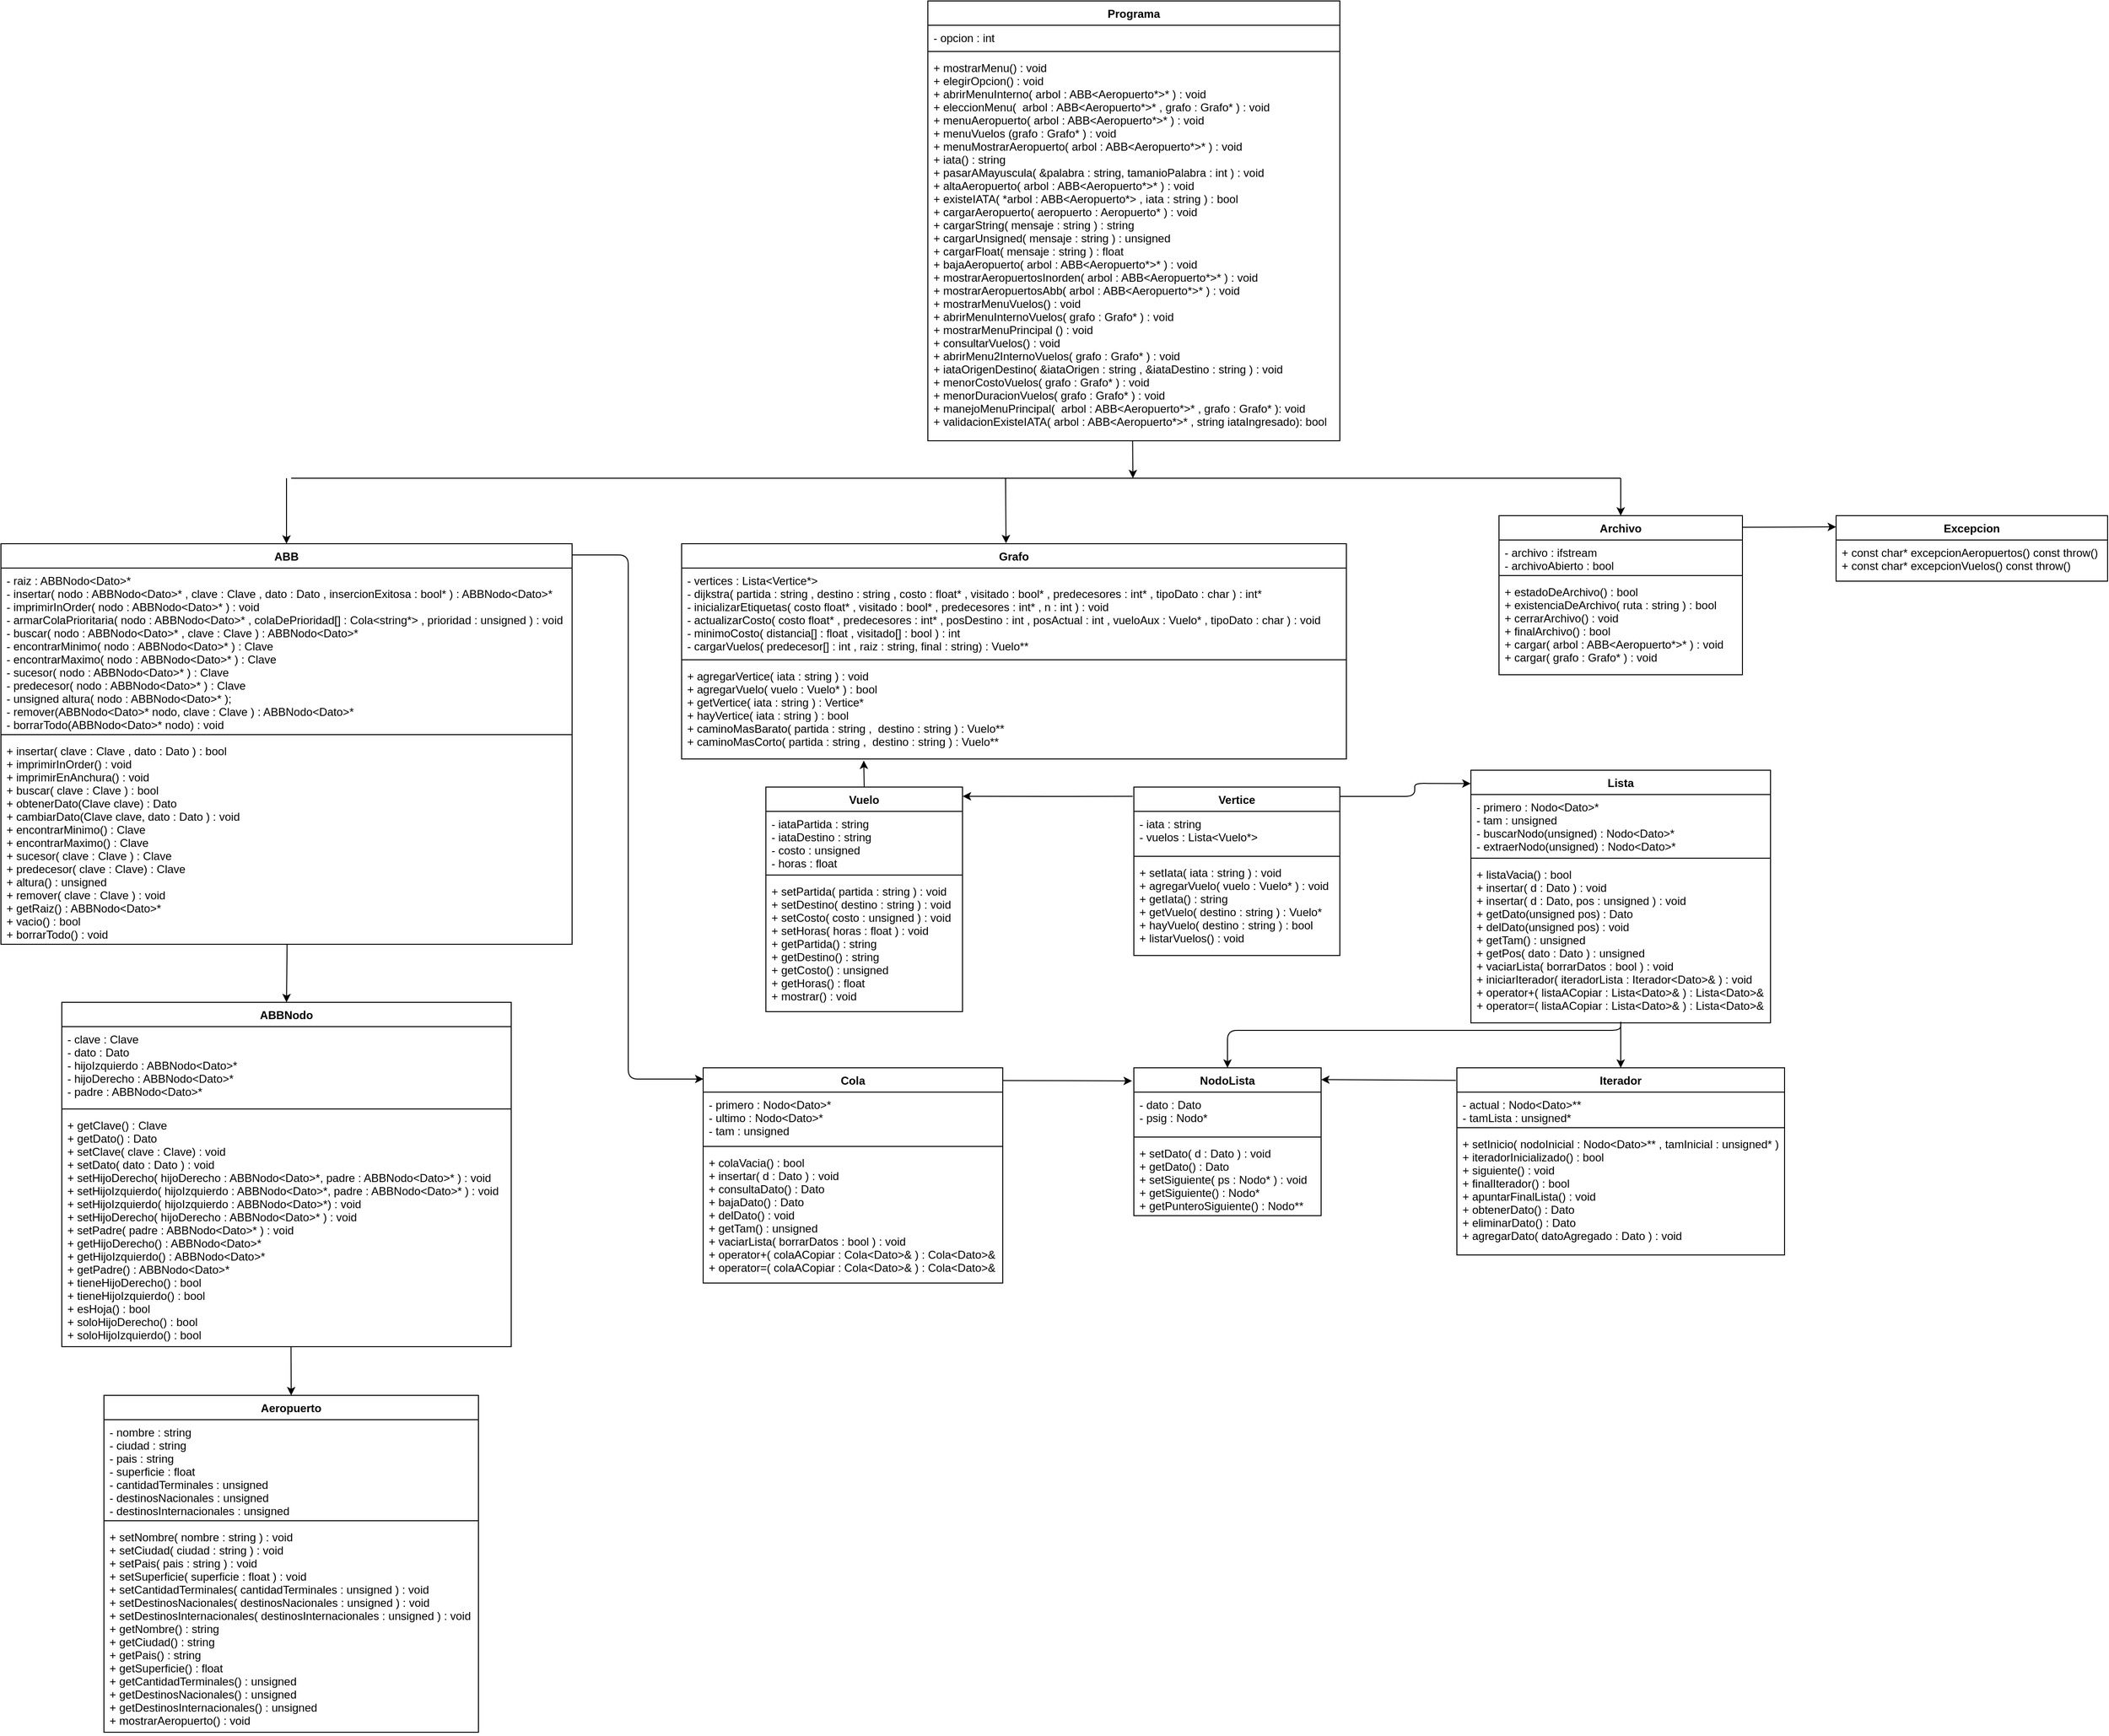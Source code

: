 <mxfile version="13.6.2" type="device"><diagram id="EdlmOmNtCArlToKHV2qx" name="Page-1"><mxGraphModel dx="3153" dy="1970" grid="1" gridSize="10" guides="1" tooltips="1" connect="1" arrows="1" fold="1" page="1" pageScale="1" pageWidth="827" pageHeight="1169" math="0" shadow="0"><root><mxCell id="0"/><mxCell id="1" parent="0"/><mxCell id="-41DYTBYO5RhcTY8JkM4-1" value="Archivo" style="swimlane;fontStyle=1;align=center;verticalAlign=top;childLayout=stackLayout;horizontal=1;startSize=26;horizontalStack=0;resizeParent=1;resizeParentMax=0;resizeLast=0;collapsible=1;marginBottom=0;" parent="1" vertex="1"><mxGeometry x="1610" y="610" width="260" height="170" as="geometry"><mxRectangle x="80" y="40" width="80" height="26" as="alternateBounds"/></mxGeometry></mxCell><mxCell id="-41DYTBYO5RhcTY8JkM4-2" value="- archivo : ifstream&#10;- archivoAbierto : bool" style="text;strokeColor=none;fillColor=none;align=left;verticalAlign=top;spacingLeft=4;spacingRight=4;overflow=hidden;rotatable=0;points=[[0,0.5],[1,0.5]];portConstraint=eastwest;" parent="-41DYTBYO5RhcTY8JkM4-1" vertex="1"><mxGeometry y="26" width="260" height="34" as="geometry"/></mxCell><mxCell id="-41DYTBYO5RhcTY8JkM4-3" value="" style="line;strokeWidth=1;fillColor=none;align=left;verticalAlign=middle;spacingTop=-1;spacingLeft=3;spacingRight=3;rotatable=0;labelPosition=right;points=[];portConstraint=eastwest;" parent="-41DYTBYO5RhcTY8JkM4-1" vertex="1"><mxGeometry y="60" width="260" height="8" as="geometry"/></mxCell><mxCell id="-41DYTBYO5RhcTY8JkM4-4" value="+ estadoDeArchivo() : bool &#10;+ existenciaDeArchivo( ruta : string ) : bool &#10;+ cerrarArchivo() : void &#10;+ finalArchivo() : bool &#10;+ cargar( arbol : ABB&lt;Aeropuerto*&gt;* ) : void &#10;+ cargar( grafo : Grafo* ) : void " style="text;strokeColor=none;fillColor=none;align=left;verticalAlign=top;spacingLeft=4;spacingRight=4;overflow=hidden;rotatable=0;points=[[0,0.5],[1,0.5]];portConstraint=eastwest;" parent="-41DYTBYO5RhcTY8JkM4-1" vertex="1"><mxGeometry y="68" width="260" height="102" as="geometry"/></mxCell><mxCell id="-41DYTBYO5RhcTY8JkM4-13" value="Vuelo" style="swimlane;fontStyle=1;align=center;verticalAlign=top;childLayout=stackLayout;horizontal=1;startSize=26;horizontalStack=0;resizeParent=1;resizeParentMax=0;resizeLast=0;collapsible=1;marginBottom=0;" parent="1" vertex="1"><mxGeometry x="827" y="900" width="210" height="240" as="geometry"/></mxCell><mxCell id="-41DYTBYO5RhcTY8JkM4-14" value="- iataPartida : string&#10;- iataDestino : string&#10;- costo : unsigned&#10;- horas : float" style="text;strokeColor=none;fillColor=none;align=left;verticalAlign=top;spacingLeft=4;spacingRight=4;overflow=hidden;rotatable=0;points=[[0,0.5],[1,0.5]];portConstraint=eastwest;" parent="-41DYTBYO5RhcTY8JkM4-13" vertex="1"><mxGeometry y="26" width="210" height="64" as="geometry"/></mxCell><mxCell id="-41DYTBYO5RhcTY8JkM4-15" value="" style="line;strokeWidth=1;fillColor=none;align=left;verticalAlign=middle;spacingTop=-1;spacingLeft=3;spacingRight=3;rotatable=0;labelPosition=right;points=[];portConstraint=eastwest;" parent="-41DYTBYO5RhcTY8JkM4-13" vertex="1"><mxGeometry y="90" width="210" height="8" as="geometry"/></mxCell><mxCell id="-41DYTBYO5RhcTY8JkM4-16" value="+ setPartida( partida : string ) : void&#10;+ setDestino( destino : string ) : void&#10;+ setCosto( costo : unsigned ) : void&#10;+ setHoras( horas : float ) : void&#10;+ getPartida() : string&#10;+ getDestino() : string&#10;+ getCosto() : unsigned&#10;+ getHoras() : float&#10;+ mostrar() : void" style="text;strokeColor=none;fillColor=none;align=left;verticalAlign=top;spacingLeft=4;spacingRight=4;overflow=hidden;rotatable=0;points=[[0,0.5],[1,0.5]];portConstraint=eastwest;" parent="-41DYTBYO5RhcTY8JkM4-13" vertex="1"><mxGeometry y="98" width="210" height="142" as="geometry"/></mxCell><mxCell id="-41DYTBYO5RhcTY8JkM4-166" value="Grafo" style="swimlane;fontStyle=1;align=center;verticalAlign=top;childLayout=stackLayout;horizontal=1;startSize=26;horizontalStack=0;resizeParent=1;resizeParentMax=0;resizeLast=0;collapsible=1;marginBottom=0;" parent="1" vertex="1"><mxGeometry x="737" y="640" width="710" height="230" as="geometry"><mxRectangle x="740" y="670" width="60" height="26" as="alternateBounds"/></mxGeometry></mxCell><mxCell id="-41DYTBYO5RhcTY8JkM4-167" value="- vertices : Lista&lt;Vertice*&gt;&#10;- dijkstra( partida : string , destino : string , costo : float* , visitado : bool* , predecesores : int* , tipoDato : char ) : int*&#10;- inicializarEtiquetas( costo float* , visitado : bool* , predecesores : int* , n : int ) : void&#10;- actualizarCosto( costo float* , predecesores : int* , posDestino : int , posActual : int , vueloAux : Vuelo* , tipoDato : char ) : void&#10;- minimoCosto( distancia[] : float , visitado[] : bool ) : int&#10;- cargarVuelos( predecesor[] : int , raiz : string, final : string) : Vuelo**" style="text;strokeColor=none;fillColor=none;align=left;verticalAlign=top;spacingLeft=4;spacingRight=4;overflow=hidden;rotatable=0;points=[[0,0.5],[1,0.5]];portConstraint=eastwest;" parent="-41DYTBYO5RhcTY8JkM4-166" vertex="1"><mxGeometry y="26" width="710" height="94" as="geometry"/></mxCell><mxCell id="-41DYTBYO5RhcTY8JkM4-168" value="" style="line;strokeWidth=1;fillColor=none;align=left;verticalAlign=middle;spacingTop=-1;spacingLeft=3;spacingRight=3;rotatable=0;labelPosition=right;points=[];portConstraint=eastwest;" parent="-41DYTBYO5RhcTY8JkM4-166" vertex="1"><mxGeometry y="120" width="710" height="8" as="geometry"/></mxCell><mxCell id="-41DYTBYO5RhcTY8JkM4-169" value="+ agregarVertice( iata : string ) : void&#10;+ agregarVuelo( vuelo : Vuelo* ) : bool&#10;+ getVertice( iata : string ) : Vertice*&#10;+ hayVertice( iata : string ) : bool&#10;+ caminoMasBarato( partida : string ,  destino : string ) : Vuelo**&#10;+ caminoMasCorto( partida : string ,  destino : string ) : Vuelo**" style="text;strokeColor=none;fillColor=none;align=left;verticalAlign=top;spacingLeft=4;spacingRight=4;overflow=hidden;rotatable=0;points=[[0,0.5],[1,0.5]];portConstraint=eastwest;" parent="-41DYTBYO5RhcTY8JkM4-166" vertex="1"><mxGeometry y="128" width="710" height="102" as="geometry"/></mxCell><mxCell id="-41DYTBYO5RhcTY8JkM4-178" value="Excepcion" style="swimlane;fontStyle=1;align=center;verticalAlign=top;childLayout=stackLayout;horizontal=1;startSize=26;horizontalStack=0;resizeParent=1;resizeParentMax=0;resizeLast=0;collapsible=1;marginBottom=0;" parent="1" vertex="1"><mxGeometry x="1970" y="610" width="290" height="70" as="geometry"/></mxCell><mxCell id="-41DYTBYO5RhcTY8JkM4-181" value="+ const char* excepcionAeropuertos() const throw()&#10;+ const char* excepcionVuelos() const throw()" style="text;strokeColor=none;fillColor=none;align=left;verticalAlign=top;spacingLeft=4;spacingRight=4;overflow=hidden;rotatable=0;points=[[0,0.5],[1,0.5]];portConstraint=eastwest;" parent="-41DYTBYO5RhcTY8JkM4-178" vertex="1"><mxGeometry y="26" width="290" height="44" as="geometry"/></mxCell><mxCell id="-41DYTBYO5RhcTY8JkM4-17" value="Programa" style="swimlane;fontStyle=1;align=center;verticalAlign=top;childLayout=stackLayout;horizontal=1;startSize=26;horizontalStack=0;resizeParent=1;resizeParentMax=0;resizeLast=0;collapsible=1;marginBottom=0;" parent="1" vertex="1"><mxGeometry x="1000" y="60" width="440" height="470" as="geometry"/></mxCell><mxCell id="-41DYTBYO5RhcTY8JkM4-18" value="- opcion : int" style="text;strokeColor=none;fillColor=none;align=left;verticalAlign=top;spacingLeft=4;spacingRight=4;overflow=hidden;rotatable=0;points=[[0,0.5],[1,0.5]];portConstraint=eastwest;" parent="-41DYTBYO5RhcTY8JkM4-17" vertex="1"><mxGeometry y="26" width="440" height="24" as="geometry"/></mxCell><mxCell id="-41DYTBYO5RhcTY8JkM4-19" value="" style="line;strokeWidth=1;fillColor=none;align=left;verticalAlign=middle;spacingTop=-1;spacingLeft=3;spacingRight=3;rotatable=0;labelPosition=right;points=[];portConstraint=eastwest;" parent="-41DYTBYO5RhcTY8JkM4-17" vertex="1"><mxGeometry y="50" width="440" height="8" as="geometry"/></mxCell><mxCell id="-41DYTBYO5RhcTY8JkM4-20" value="+ mostrarMenu() : void &#10;+ elegirOpcion() : void &#10;+ abrirMenuInterno( arbol : ABB&lt;Aeropuerto*&gt;* ) : void &#10;+ eleccionMenu(  arbol : ABB&lt;Aeropuerto*&gt;* , grafo : Grafo* ) : void &#10;+ menuAeropuerto( arbol : ABB&lt;Aeropuerto*&gt;* ) : void &#10;+ menuVuelos (grafo : Grafo* ) : void &#10;+ menuMostrarAeropuerto( arbol : ABB&lt;Aeropuerto*&gt;* ) : void &#10;+ iata() : string&#10;+ pasarAMayuscula( &amp;palabra : string, tamanioPalabra : int ) : void &#10;+ altaAeropuerto( arbol : ABB&lt;Aeropuerto*&gt;* ) : void &#10;+ existeIATA( *arbol : ABB&lt;Aeropuerto*&gt; , iata : string ) : bool&#10;+ cargarAeropuerto( aeropuerto : Aeropuerto* ) : void &#10;+ cargarString( mensaje : string ) : string &#10;+ cargarUnsigned( mensaje : string ) : unsigned &#10;+ cargarFloat( mensaje : string ) : float &#10;+ bajaAeropuerto( arbol : ABB&lt;Aeropuerto*&gt;* ) : void &#10;+ mostrarAeropuertosInorden( arbol : ABB&lt;Aeropuerto*&gt;* ) : void &#10;+ mostrarAeropuertosAbb( arbol : ABB&lt;Aeropuerto*&gt;* ) : void &#10;+ mostrarMenuVuelos() : void &#10;+ abrirMenuInternoVuelos( grafo : Grafo* ) : void &#10;+ mostrarMenuPrincipal () : void &#10;+ consultarVuelos() : void &#10;+ abrirMenu2InternoVuelos( grafo : Grafo* ) : void &#10;+ iataOrigenDestino( &amp;iataOrigen : string , &amp;iataDestino : string ) : void &#10;+ menorCostoVuelos( grafo : Grafo* ) : void &#10;+ menorDuracionVuelos( grafo : Grafo* ) : void &#10;+ manejoMenuPrincipal(  arbol : ABB&lt;Aeropuerto*&gt;* , grafo : Grafo* ): void&#10;+ validacionExisteIATA( arbol : ABB&lt;Aeropuerto*&gt;* , string iataIngresado): bool" style="text;strokeColor=none;fillColor=none;align=left;verticalAlign=top;spacingLeft=4;spacingRight=4;overflow=hidden;rotatable=0;points=[[0,0.5],[1,0.5]];portConstraint=eastwest;" parent="-41DYTBYO5RhcTY8JkM4-17" vertex="1"><mxGeometry y="58" width="440" height="412" as="geometry"/></mxCell><mxCell id="-41DYTBYO5RhcTY8JkM4-174" value="ABBNodo" style="swimlane;fontStyle=1;align=center;verticalAlign=top;childLayout=stackLayout;horizontal=1;startSize=26;horizontalStack=0;resizeParent=1;resizeParentMax=0;resizeLast=0;collapsible=1;marginBottom=0;" parent="1" vertex="1"><mxGeometry x="75" y="1130" width="480" height="368" as="geometry"/></mxCell><mxCell id="-41DYTBYO5RhcTY8JkM4-175" value="- clave : Clave&#10;- dato : Dato&#10;- hijoIzquierdo : ABBNodo&lt;Dato&gt;*&#10;- hijoDerecho : ABBNodo&lt;Dato&gt;*&#10;- padre : ABBNodo&lt;Dato&gt;*" style="text;strokeColor=none;fillColor=none;align=left;verticalAlign=top;spacingLeft=4;spacingRight=4;overflow=hidden;rotatable=0;points=[[0,0.5],[1,0.5]];portConstraint=eastwest;" parent="-41DYTBYO5RhcTY8JkM4-174" vertex="1"><mxGeometry y="26" width="480" height="84" as="geometry"/></mxCell><mxCell id="-41DYTBYO5RhcTY8JkM4-176" value="" style="line;strokeWidth=1;fillColor=none;align=left;verticalAlign=middle;spacingTop=-1;spacingLeft=3;spacingRight=3;rotatable=0;labelPosition=right;points=[];portConstraint=eastwest;" parent="-41DYTBYO5RhcTY8JkM4-174" vertex="1"><mxGeometry y="110" width="480" height="8" as="geometry"/></mxCell><mxCell id="-41DYTBYO5RhcTY8JkM4-177" value="+ getClave() : Clave&#10;+ getDato() : Dato&#10;+ setClave( clave : Clave) : void&#10;+ setDato( dato : Dato ) : void&#10;+ setHijoDerecho( hijoDerecho : ABBNodo&lt;Dato&gt;*, padre : ABBNodo&lt;Dato&gt;* ) : void&#10;+ setHijoIzquierdo( hijoIzquierdo : ABBNodo&lt;Dato&gt;*, padre : ABBNodo&lt;Dato&gt;* ) : void&#10;+ setHijoIzquierdo( hijoIzquierdo : ABBNodo&lt;Dato&gt;*) : void&#10;+ setHijoDerecho( hijoDerecho : ABBNodo&lt;Dato&gt;* ) : void&#10;+ setPadre( padre : ABBNodo&lt;Dato&gt;* ) : void&#10;+ getHijoDerecho() : ABBNodo&lt;Dato&gt;*&#10;+ getHijoIzquierdo() : ABBNodo&lt;Dato&gt;*&#10;+ getPadre() : ABBNodo&lt;Dato&gt;*&#10;+ tieneHijoDerecho() : bool &#10;+ tieneHijoIzquierdo() : bool &#10;+ esHoja() : bool &#10;+ soloHijoDerecho() : bool &#10;+ soloHijoIzquierdo() : bool " style="text;strokeColor=none;fillColor=none;align=left;verticalAlign=top;spacingLeft=4;spacingRight=4;overflow=hidden;rotatable=0;points=[[0,0.5],[1,0.5]];portConstraint=eastwest;" parent="-41DYTBYO5RhcTY8JkM4-174" vertex="1"><mxGeometry y="118" width="480" height="250" as="geometry"/></mxCell><mxCell id="-41DYTBYO5RhcTY8JkM4-170" value="ABB" style="swimlane;fontStyle=1;align=center;verticalAlign=top;childLayout=stackLayout;horizontal=1;startSize=26;horizontalStack=0;resizeParent=1;resizeParentMax=0;resizeLast=0;collapsible=1;marginBottom=0;" parent="1" vertex="1"><mxGeometry x="10" y="640" width="610" height="428" as="geometry"/></mxCell><mxCell id="-41DYTBYO5RhcTY8JkM4-171" value="- raiz : ABBNodo&lt;Dato&gt;* &#10;- insertar( nodo : ABBNodo&lt;Dato&gt;* , clave : Clave , dato : Dato , insercionExitosa : bool* ) : ABBNodo&lt;Dato&gt;* &#10;- imprimirInOrder( nodo : ABBNodo&lt;Dato&gt;* ) : void &#10;- armarColaPrioritaria( nodo : ABBNodo&lt;Dato&gt;* , colaDePrioridad[] : Cola&lt;string*&gt; , prioridad : unsigned ) : void &#10;- buscar( nodo : ABBNodo&lt;Dato&gt;* , clave : Clave ) : ABBNodo&lt;Dato&gt;*&#10;- encontrarMinimo( nodo : ABBNodo&lt;Dato&gt;* ) : Clave &#10;- encontrarMaximo( nodo : ABBNodo&lt;Dato&gt;* ) : Clave &#10;- sucesor( nodo : ABBNodo&lt;Dato&gt;* ) : Clave &#10;- predecesor( nodo : ABBNodo&lt;Dato&gt;* ) : Clave &#10;- unsigned altura( nodo : ABBNodo&lt;Dato&gt;* );&#10;- remover(ABBNodo&lt;Dato&gt;* nodo, clave : Clave ) : ABBNodo&lt;Dato&gt;* &#10;- borrarTodo(ABBNodo&lt;Dato&gt;* nodo) : void " style="text;strokeColor=none;fillColor=none;align=left;verticalAlign=top;spacingLeft=4;spacingRight=4;overflow=hidden;rotatable=0;points=[[0,0.5],[1,0.5]];portConstraint=eastwest;" parent="-41DYTBYO5RhcTY8JkM4-170" vertex="1"><mxGeometry y="26" width="610" height="174" as="geometry"/></mxCell><mxCell id="-41DYTBYO5RhcTY8JkM4-172" value="" style="line;strokeWidth=1;fillColor=none;align=left;verticalAlign=middle;spacingTop=-1;spacingLeft=3;spacingRight=3;rotatable=0;labelPosition=right;points=[];portConstraint=eastwest;" parent="-41DYTBYO5RhcTY8JkM4-170" vertex="1"><mxGeometry y="200" width="610" height="8" as="geometry"/></mxCell><mxCell id="-41DYTBYO5RhcTY8JkM4-173" value="+ insertar( clave : Clave , dato : Dato ) : bool&#10;+ imprimirInOrder() : void &#10;+ imprimirEnAnchura() : void &#10;+ buscar( clave : Clave ) : bool&#10;+ obtenerDato(Clave clave) : Dato &#10;+ cambiarDato(Clave clave, dato : Dato ) : void &#10;+ encontrarMinimo() : Clave &#10;+ encontrarMaximo() : Clave &#10;+ sucesor( clave : Clave ) : Clave &#10;+ predecesor( clave : Clave) : Clave &#10;+ altura() : unsigned &#10;+ remover( clave : Clave ) : void &#10;+ getRaiz() : ABBNodo&lt;Dato&gt;*&#10;+ vacio() : bool&#10;+ borrarTodo() : void " style="text;strokeColor=none;fillColor=none;align=left;verticalAlign=top;spacingLeft=4;spacingRight=4;overflow=hidden;rotatable=0;points=[[0,0.5],[1,0.5]];portConstraint=eastwest;" parent="-41DYTBYO5RhcTY8JkM4-170" vertex="1"><mxGeometry y="208" width="610" height="220" as="geometry"/></mxCell><mxCell id="-41DYTBYO5RhcTY8JkM4-9" value="Aeropuerto" style="swimlane;fontStyle=1;align=center;verticalAlign=top;childLayout=stackLayout;horizontal=1;startSize=26;horizontalStack=0;resizeParent=1;resizeParentMax=0;resizeLast=0;collapsible=1;marginBottom=0;" parent="1" vertex="1"><mxGeometry x="120" y="1550" width="400" height="360" as="geometry"/></mxCell><mxCell id="-41DYTBYO5RhcTY8JkM4-10" value="- nombre : string&#10;- ciudad : string&#10;- pais : string&#10;- superficie : float&#10;- cantidadTerminales : unsigned&#10;- destinosNacionales : unsigned&#10;- destinosInternacionales : unsigned" style="text;strokeColor=none;fillColor=none;align=left;verticalAlign=top;spacingLeft=4;spacingRight=4;overflow=hidden;rotatable=0;points=[[0,0.5],[1,0.5]];portConstraint=eastwest;" parent="-41DYTBYO5RhcTY8JkM4-9" vertex="1"><mxGeometry y="26" width="400" height="104" as="geometry"/></mxCell><mxCell id="-41DYTBYO5RhcTY8JkM4-11" value="" style="line;strokeWidth=1;fillColor=none;align=left;verticalAlign=middle;spacingTop=-1;spacingLeft=3;spacingRight=3;rotatable=0;labelPosition=right;points=[];portConstraint=eastwest;" parent="-41DYTBYO5RhcTY8JkM4-9" vertex="1"><mxGeometry y="130" width="400" height="8" as="geometry"/></mxCell><mxCell id="-41DYTBYO5RhcTY8JkM4-12" value="+ setNombre( nombre : string ) : void &#10;+ setCiudad( ciudad : string ) : void &#10;+ setPais( pais : string ) : void &#10;+ setSuperficie( superficie : float ) : void &#10;+ setCantidadTerminales( cantidadTerminales : unsigned ) : void &#10;+ setDestinosNacionales( destinosNacionales : unsigned ) : void &#10;+ setDestinosInternacionales( destinosInternacionales : unsigned ) : void &#10;+ getNombre() : string &#10;+ getCiudad() : string &#10;+ getPais() : string &#10;+ getSuperficie() : float &#10;+ getCantidadTerminales() : unsigned &#10;+ getDestinosNacionales() : unsigned &#10;+ getDestinosInternacionales() : unsigned &#10;+ mostrarAeropuerto() : void" style="text;strokeColor=none;fillColor=none;align=left;verticalAlign=top;spacingLeft=4;spacingRight=4;overflow=hidden;rotatable=0;points=[[0,0.5],[1,0.5]];portConstraint=eastwest;spacingTop=0;" parent="-41DYTBYO5RhcTY8JkM4-9" vertex="1"><mxGeometry y="138" width="400" height="222" as="geometry"/></mxCell><mxCell id="-41DYTBYO5RhcTY8JkM4-199" value="" style="endArrow=classic;html=1;exitX=0.5;exitY=0;exitDx=0;exitDy=0;entryX=0.274;entryY=1.017;entryDx=0;entryDy=0;entryPerimeter=0;" parent="1" source="-41DYTBYO5RhcTY8JkM4-13" target="-41DYTBYO5RhcTY8JkM4-169" edge="1"><mxGeometry width="50" height="50" relative="1" as="geometry"><mxPoint x="850" y="870" as="sourcePoint"/><mxPoint x="900" y="820" as="targetPoint"/></mxGeometry></mxCell><mxCell id="-41DYTBYO5RhcTY8JkM4-201" value="" style="endArrow=classic;html=1;entryX=0.5;entryY=0;entryDx=0;entryDy=0;exitX=0.51;exitY=0.999;exitDx=0;exitDy=0;exitPerimeter=0;" parent="1" source="-41DYTBYO5RhcTY8JkM4-177" target="-41DYTBYO5RhcTY8JkM4-9" edge="1"><mxGeometry width="50" height="50" relative="1" as="geometry"><mxPoint x="314" y="1500" as="sourcePoint"/><mxPoint x="316" y="1500" as="targetPoint"/></mxGeometry></mxCell><mxCell id="-41DYTBYO5RhcTY8JkM4-203" value="" style="endArrow=none;html=1;" parent="1" edge="1"><mxGeometry width="50" height="50" relative="1" as="geometry"><mxPoint x="320" y="570" as="sourcePoint"/><mxPoint x="1740" y="570" as="targetPoint"/></mxGeometry></mxCell><mxCell id="-41DYTBYO5RhcTY8JkM4-204" value="" style="endArrow=classic;html=1;exitX=0.497;exitY=1;exitDx=0;exitDy=0;exitPerimeter=0;" parent="1" source="-41DYTBYO5RhcTY8JkM4-20" edge="1"><mxGeometry width="50" height="50" relative="1" as="geometry"><mxPoint x="1370" y="830" as="sourcePoint"/><mxPoint x="1219" y="570" as="targetPoint"/></mxGeometry></mxCell><mxCell id="-41DYTBYO5RhcTY8JkM4-205" value="" style="endArrow=classic;html=1;entryX=0.5;entryY=0;entryDx=0;entryDy=0;" parent="1" target="-41DYTBYO5RhcTY8JkM4-170" edge="1"><mxGeometry width="50" height="50" relative="1" as="geometry"><mxPoint x="315" y="570" as="sourcePoint"/><mxPoint x="1120" y="360" as="targetPoint"/></mxGeometry></mxCell><mxCell id="-41DYTBYO5RhcTY8JkM4-206" value="" style="endArrow=classic;html=1;" parent="1" target="-41DYTBYO5RhcTY8JkM4-1" edge="1"><mxGeometry width="50" height="50" relative="1" as="geometry"><mxPoint x="1740" y="570" as="sourcePoint"/><mxPoint x="1800" y="650" as="targetPoint"/></mxGeometry></mxCell><mxCell id="-41DYTBYO5RhcTY8JkM4-207" value="" style="endArrow=classic;html=1;entryX=0.488;entryY=-0.002;entryDx=0;entryDy=0;entryPerimeter=0;" parent="1" target="-41DYTBYO5RhcTY8JkM4-166" edge="1"><mxGeometry width="50" height="50" relative="1" as="geometry"><mxPoint x="1083" y="570" as="sourcePoint"/><mxPoint x="325.0" y="650" as="targetPoint"/><Array as="points"/></mxGeometry></mxCell><mxCell id="-41DYTBYO5RhcTY8JkM4-194" value="Vertice" style="swimlane;fontStyle=1;align=center;verticalAlign=top;childLayout=stackLayout;horizontal=1;startSize=26;horizontalStack=0;resizeParent=1;resizeParentMax=0;resizeLast=0;collapsible=1;marginBottom=0;" parent="1" vertex="1"><mxGeometry x="1220" y="900" width="220" height="180" as="geometry"/></mxCell><mxCell id="-41DYTBYO5RhcTY8JkM4-195" value="- iata : string&#10;- vuelos : Lista&lt;Vuelo*&gt;" style="text;strokeColor=none;fillColor=none;align=left;verticalAlign=top;spacingLeft=4;spacingRight=4;overflow=hidden;rotatable=0;points=[[0,0.5],[1,0.5]];portConstraint=eastwest;" parent="-41DYTBYO5RhcTY8JkM4-194" vertex="1"><mxGeometry y="26" width="220" height="44" as="geometry"/></mxCell><mxCell id="-41DYTBYO5RhcTY8JkM4-196" value="" style="line;strokeWidth=1;fillColor=none;align=left;verticalAlign=middle;spacingTop=-1;spacingLeft=3;spacingRight=3;rotatable=0;labelPosition=right;points=[];portConstraint=eastwest;" parent="-41DYTBYO5RhcTY8JkM4-194" vertex="1"><mxGeometry y="70" width="220" height="8" as="geometry"/></mxCell><mxCell id="-41DYTBYO5RhcTY8JkM4-197" value="+ setIata( iata : string ) : void&#10;+ agregarVuelo( vuelo : Vuelo* ) : void&#10;+ getIata() : string&#10;+ getVuelo( destino : string ) : Vuelo*&#10;+ hayVuelo( destino : string ) : bool&#10;+ listarVuelos() : void" style="text;strokeColor=none;fillColor=none;align=left;verticalAlign=top;spacingLeft=4;spacingRight=4;overflow=hidden;rotatable=0;points=[[0,0.5],[1,0.5]];portConstraint=eastwest;" parent="-41DYTBYO5RhcTY8JkM4-194" vertex="1"><mxGeometry y="78" width="220" height="102" as="geometry"/></mxCell><mxCell id="-41DYTBYO5RhcTY8JkM4-213" value="" style="endArrow=classic;html=1;exitX=-0.003;exitY=0.067;exitDx=0;exitDy=0;exitPerimeter=0;entryX=1;entryY=0.08;entryDx=0;entryDy=0;entryPerimeter=0;" parent="1" source="-41DYTBYO5RhcTY8JkM4-182" target="-41DYTBYO5RhcTY8JkM4-190" edge="1"><mxGeometry width="50" height="50" relative="1" as="geometry"><mxPoint x="1730" y="1160" as="sourcePoint"/><mxPoint x="1420" y="1211" as="targetPoint"/></mxGeometry></mxCell><mxCell id="-41DYTBYO5RhcTY8JkM4-218" value="" style="endArrow=classic;html=1;entryX=0.5;entryY=0;entryDx=0;entryDy=0;exitX=0.5;exitY=0.993;exitDx=0;exitDy=0;exitPerimeter=0;" parent="1" source="-41DYTBYO5RhcTY8JkM4-189" target="-41DYTBYO5RhcTY8JkM4-190" edge="1"><mxGeometry width="50" height="50" relative="1" as="geometry"><mxPoint x="1492" y="1143" as="sourcePoint"/><mxPoint x="1540" y="1140" as="targetPoint"/><Array as="points"><mxPoint x="1740" y="1160"/><mxPoint x="1320" y="1160"/></Array></mxGeometry></mxCell><mxCell id="-41DYTBYO5RhcTY8JkM4-219" value="" style="endArrow=classic;html=1;entryX=1.001;entryY=0.041;entryDx=0;entryDy=0;entryPerimeter=0;exitX=-0.005;exitY=0.055;exitDx=0;exitDy=0;exitPerimeter=0;" parent="1" source="-41DYTBYO5RhcTY8JkM4-194" target="-41DYTBYO5RhcTY8JkM4-13" edge="1"><mxGeometry width="50" height="50" relative="1" as="geometry"><mxPoint x="1180" y="914" as="sourcePoint"/><mxPoint x="1090" y="870" as="targetPoint"/><Array as="points"><mxPoint x="1140" y="910"/></Array></mxGeometry></mxCell><mxCell id="-41DYTBYO5RhcTY8JkM4-223" value="" style="endArrow=classic;html=1;entryX=-0.001;entryY=0.053;entryDx=0;entryDy=0;entryPerimeter=0;" parent="1" edge="1" target="-41DYTBYO5RhcTY8JkM4-186"><mxGeometry width="50" height="50" relative="1" as="geometry"><mxPoint x="1440" y="910" as="sourcePoint"/><mxPoint x="1580" y="910" as="targetPoint"/><Array as="points"><mxPoint x="1520" y="910"/><mxPoint x="1520" y="896"/></Array></mxGeometry></mxCell><mxCell id="-41DYTBYO5RhcTY8JkM4-224" value="" style="endArrow=classic;html=1;exitX=0.5;exitY=1;exitDx=0;exitDy=0;entryX=0.5;entryY=0;entryDx=0;entryDy=0;" parent="1" source="-41DYTBYO5RhcTY8JkM4-186" target="-41DYTBYO5RhcTY8JkM4-182" edge="1"><mxGeometry width="50" height="50" relative="1" as="geometry"><mxPoint x="1550" y="1150" as="sourcePoint"/><mxPoint x="1740" y="1190" as="targetPoint"/></mxGeometry></mxCell><mxCell id="-41DYTBYO5RhcTY8JkM4-225" value="" style="endArrow=classic;html=1;exitX=0.999;exitY=0.059;exitDx=0;exitDy=0;exitPerimeter=0;" parent="1" source="-41DYTBYO5RhcTY8JkM4-208" edge="1"><mxGeometry width="50" height="50" relative="1" as="geometry"><mxPoint x="1140" y="1270" as="sourcePoint"/><mxPoint x="1218" y="1214" as="targetPoint"/></mxGeometry></mxCell><mxCell id="-41DYTBYO5RhcTY8JkM4-226" value="" style="endArrow=classic;html=1;entryX=0.001;entryY=0.052;entryDx=0;entryDy=0;exitX=1;exitY=0.028;exitDx=0;exitDy=0;exitPerimeter=0;entryPerimeter=0;" parent="1" source="-41DYTBYO5RhcTY8JkM4-170" target="-41DYTBYO5RhcTY8JkM4-208" edge="1"><mxGeometry width="50" height="50" relative="1" as="geometry"><mxPoint x="620" y="700" as="sourcePoint"/><mxPoint x="670" y="650" as="targetPoint"/><Array as="points"><mxPoint x="680" y="652"/><mxPoint x="680" y="1212"/></Array></mxGeometry></mxCell><mxCell id="-41DYTBYO5RhcTY8JkM4-200" value="" style="endArrow=classic;html=1;entryX=0.5;entryY=0;entryDx=0;entryDy=0;exitX=0.501;exitY=1.001;exitDx=0;exitDy=0;exitPerimeter=0;" parent="1" source="-41DYTBYO5RhcTY8JkM4-173" target="-41DYTBYO5RhcTY8JkM4-174" edge="1"><mxGeometry width="50" height="50" relative="1" as="geometry"><mxPoint x="300" y="1130" as="sourcePoint"/><mxPoint x="350" y="1080" as="targetPoint"/></mxGeometry></mxCell><mxCell id="-41DYTBYO5RhcTY8JkM4-190" value="NodoLista" style="swimlane;fontStyle=1;align=center;verticalAlign=top;childLayout=stackLayout;horizontal=1;startSize=26;horizontalStack=0;resizeParent=1;resizeParentMax=0;resizeLast=0;collapsible=1;marginBottom=0;" parent="1" vertex="1"><mxGeometry x="1220" y="1200" width="200" height="158" as="geometry"/></mxCell><mxCell id="-41DYTBYO5RhcTY8JkM4-191" value="- dato : Dato&#10;- psig : Nodo*" style="text;strokeColor=none;fillColor=none;align=left;verticalAlign=top;spacingLeft=4;spacingRight=4;overflow=hidden;rotatable=0;points=[[0,0.5],[1,0.5]];portConstraint=eastwest;" parent="-41DYTBYO5RhcTY8JkM4-190" vertex="1"><mxGeometry y="26" width="200" height="44" as="geometry"/></mxCell><mxCell id="-41DYTBYO5RhcTY8JkM4-192" value="" style="line;strokeWidth=1;fillColor=none;align=left;verticalAlign=middle;spacingTop=-1;spacingLeft=3;spacingRight=3;rotatable=0;labelPosition=right;points=[];portConstraint=eastwest;" parent="-41DYTBYO5RhcTY8JkM4-190" vertex="1"><mxGeometry y="70" width="200" height="8" as="geometry"/></mxCell><mxCell id="-41DYTBYO5RhcTY8JkM4-193" value="+ setDato( d : Dato ) : void&#10;+ getDato() : Dato&#10;+ setSiguiente( ps : Nodo* ) : void&#10;+ getSiguiente() : Nodo*&#10;+ getPunteroSiguiente() : Nodo**" style="text;strokeColor=none;fillColor=none;align=left;verticalAlign=top;spacingLeft=4;spacingRight=4;overflow=hidden;rotatable=0;points=[[0,0.5],[1,0.5]];portConstraint=eastwest;" parent="-41DYTBYO5RhcTY8JkM4-190" vertex="1"><mxGeometry y="78" width="200" height="80" as="geometry"/></mxCell><mxCell id="-41DYTBYO5RhcTY8JkM4-182" value="Iterador" style="swimlane;fontStyle=1;align=center;verticalAlign=top;childLayout=stackLayout;horizontal=1;startSize=26;horizontalStack=0;resizeParent=1;resizeParentMax=0;resizeLast=0;collapsible=1;marginBottom=0;" parent="1" vertex="1"><mxGeometry x="1565" y="1200" width="350" height="200" as="geometry"/></mxCell><mxCell id="-41DYTBYO5RhcTY8JkM4-183" value="- actual : Nodo&lt;Dato&gt;**&#10;- tamLista : unsigned*" style="text;strokeColor=none;fillColor=none;align=left;verticalAlign=top;spacingLeft=4;spacingRight=4;overflow=hidden;rotatable=0;points=[[0,0.5],[1,0.5]];portConstraint=eastwest;" parent="-41DYTBYO5RhcTY8JkM4-182" vertex="1"><mxGeometry y="26" width="350" height="34" as="geometry"/></mxCell><mxCell id="-41DYTBYO5RhcTY8JkM4-184" value="" style="line;strokeWidth=1;fillColor=none;align=left;verticalAlign=middle;spacingTop=-1;spacingLeft=3;spacingRight=3;rotatable=0;labelPosition=right;points=[];portConstraint=eastwest;" parent="-41DYTBYO5RhcTY8JkM4-182" vertex="1"><mxGeometry y="60" width="350" height="8" as="geometry"/></mxCell><mxCell id="-41DYTBYO5RhcTY8JkM4-185" value="+ setInicio( nodoInicial : Nodo&lt;Dato&gt;** , tamInicial : unsigned* ) : void&#10;+ iteradorInicializado() : bool&#10;+ siguiente() : void&#10;+ finalIterador() : bool&#10;+ apuntarFinalLista() : void&#10;+ obtenerDato() : Dato&#10;+ eliminarDato() : Dato&#10;+ agregarDato( datoAgregado : Dato ) : void" style="text;strokeColor=none;fillColor=none;align=left;verticalAlign=top;spacingLeft=4;spacingRight=4;overflow=hidden;rotatable=0;points=[[0,0.5],[1,0.5]];portConstraint=eastwest;" parent="-41DYTBYO5RhcTY8JkM4-182" vertex="1"><mxGeometry y="68" width="350" height="132" as="geometry"/></mxCell><mxCell id="-41DYTBYO5RhcTY8JkM4-208" value="Cola" style="swimlane;fontStyle=1;align=center;verticalAlign=top;childLayout=stackLayout;horizontal=1;startSize=26;horizontalStack=0;resizeParent=1;resizeParentMax=0;resizeLast=0;collapsible=1;marginBottom=0;" parent="1" vertex="1"><mxGeometry x="760" y="1200" width="320" height="230" as="geometry"/></mxCell><mxCell id="-41DYTBYO5RhcTY8JkM4-209" value="- primero : Nodo&lt;Dato&gt;*&#10;- ultimo : Nodo&lt;Dato&gt;*&#10;- tam : unsigned" style="text;strokeColor=none;fillColor=none;align=left;verticalAlign=top;spacingLeft=4;spacingRight=4;overflow=hidden;rotatable=0;points=[[0,0.5],[1,0.5]];portConstraint=eastwest;" parent="-41DYTBYO5RhcTY8JkM4-208" vertex="1"><mxGeometry y="26" width="320" height="54" as="geometry"/></mxCell><mxCell id="-41DYTBYO5RhcTY8JkM4-210" value="" style="line;strokeWidth=1;fillColor=none;align=left;verticalAlign=middle;spacingTop=-1;spacingLeft=3;spacingRight=3;rotatable=0;labelPosition=right;points=[];portConstraint=eastwest;" parent="-41DYTBYO5RhcTY8JkM4-208" vertex="1"><mxGeometry y="80" width="320" height="8" as="geometry"/></mxCell><mxCell id="-41DYTBYO5RhcTY8JkM4-211" value="+ colaVacia() : bool &#10;+ insertar( d : Dato ) : void&#10;+ consultaDato() : Dato&#10;+ bajaDato() : Dato&#10;+ delDato() : void&#10;+ getTam() : unsigned&#10;+ vaciarLista( borrarDatos : bool ) : void &#10;+ operator+( colaACopiar : Cola&lt;Dato&gt;&amp; ) : Cola&lt;Dato&gt;&amp; &#10;+ operator=( colaACopiar : Cola&lt;Dato&gt;&amp; ) : Cola&lt;Dato&gt;&amp; " style="text;strokeColor=none;fillColor=none;align=left;verticalAlign=top;spacingLeft=4;spacingRight=4;overflow=hidden;rotatable=0;points=[[0,0.5],[1,0.5]];portConstraint=eastwest;" parent="-41DYTBYO5RhcTY8JkM4-208" vertex="1"><mxGeometry y="88" width="320" height="142" as="geometry"/></mxCell><mxCell id="-41DYTBYO5RhcTY8JkM4-227" value="" style="endArrow=classic;html=1;exitX=1.001;exitY=0.073;exitDx=0;exitDy=0;exitPerimeter=0;" parent="1" source="-41DYTBYO5RhcTY8JkM4-1" edge="1"><mxGeometry width="50" height="50" relative="1" as="geometry"><mxPoint x="1890" y="680" as="sourcePoint"/><mxPoint x="1970" y="622" as="targetPoint"/></mxGeometry></mxCell><mxCell id="-41DYTBYO5RhcTY8JkM4-186" value="Lista" style="swimlane;fontStyle=1;align=center;verticalAlign=top;childLayout=stackLayout;horizontal=1;startSize=26;horizontalStack=0;resizeParent=1;resizeParentMax=0;resizeLast=0;collapsible=1;marginBottom=0;" parent="1" vertex="1"><mxGeometry x="1580" y="882" width="320" height="270" as="geometry"/></mxCell><mxCell id="-41DYTBYO5RhcTY8JkM4-187" value="- primero : Nodo&lt;Dato&gt;*&#10;- tam : unsigned&#10;- buscarNodo(unsigned) : Nodo&lt;Dato&gt;*&#10;- extraerNodo(unsigned) : Nodo&lt;Dato&gt;*" style="text;strokeColor=none;fillColor=none;align=left;verticalAlign=top;spacingLeft=4;spacingRight=4;overflow=hidden;rotatable=0;points=[[0,0.5],[1,0.5]];portConstraint=eastwest;" parent="-41DYTBYO5RhcTY8JkM4-186" vertex="1"><mxGeometry y="26" width="320" height="64" as="geometry"/></mxCell><mxCell id="-41DYTBYO5RhcTY8JkM4-188" value="" style="line;strokeWidth=1;fillColor=none;align=left;verticalAlign=middle;spacingTop=-1;spacingLeft=3;spacingRight=3;rotatable=0;labelPosition=right;points=[];portConstraint=eastwest;" parent="-41DYTBYO5RhcTY8JkM4-186" vertex="1"><mxGeometry y="90" width="320" height="8" as="geometry"/></mxCell><mxCell id="-41DYTBYO5RhcTY8JkM4-189" value="+ listaVacia() : bool&#10;+ insertar( d : Dato ) : void&#10;+ insertar( d : Dato, pos : unsigned ) : void&#10;+ getDato(unsigned pos) : Dato&#10;+ delDato(unsigned pos) : void&#10;+ getTam() : unsigned&#10;+ getPos( dato : Dato ) : unsigned&#10;+ vaciarLista( borrarDatos : bool ) : void&#10;+ iniciarIterador( iteradorLista : Iterador&lt;Dato&gt;&amp; ) : void&#10;+ operator+( listaACopiar : Lista&lt;Dato&gt;&amp; ) : Lista&lt;Dato&gt;&amp;&#10;+ operator=( listaACopiar : Lista&lt;Dato&gt;&amp; ) : Lista&lt;Dato&gt;&amp;" style="text;strokeColor=none;fillColor=none;align=left;verticalAlign=top;spacingLeft=4;spacingRight=4;overflow=hidden;rotatable=0;points=[[0,0.5],[1,0.5]];portConstraint=eastwest;" parent="-41DYTBYO5RhcTY8JkM4-186" vertex="1"><mxGeometry y="98" width="320" height="172" as="geometry"/></mxCell></root></mxGraphModel></diagram></mxfile>